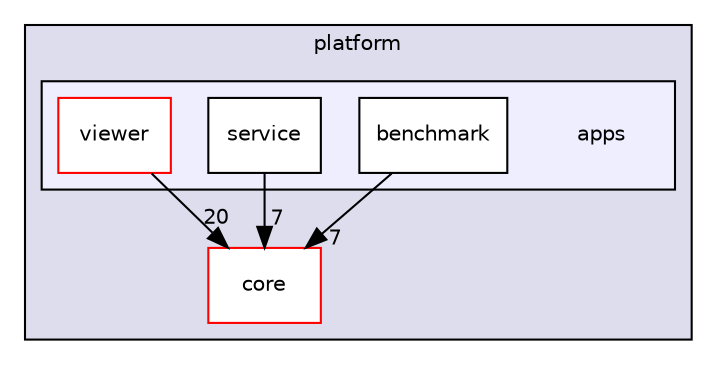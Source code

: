 digraph "platform/apps" {
  compound=true
  node [ fontsize="10", fontname="Helvetica"];
  edge [ labelfontsize="10", labelfontname="Helvetica"];
  subgraph clusterdir_c5a52a81292cf9a5167198f4f346d6d9 {
    graph [ bgcolor="#ddddee", pencolor="black", label="platform" fontname="Helvetica", fontsize="10", URL="dir_c5a52a81292cf9a5167198f4f346d6d9.html"]
  dir_3066efc1f4040d52e90bf8a29ab3f16b [shape=box label="core" fillcolor="white" style="filled" color="red" URL="dir_3066efc1f4040d52e90bf8a29ab3f16b.html"];
  subgraph clusterdir_7e77723a0032dcc6b77b3a63612de3ca {
    graph [ bgcolor="#eeeeff", pencolor="black", label="" URL="dir_7e77723a0032dcc6b77b3a63612de3ca.html"];
    dir_7e77723a0032dcc6b77b3a63612de3ca [shape=plaintext label="apps"];
  dir_cd59dd95734274033059851a092cb075 [shape=box label="benchmark" fillcolor="white" style="filled" URL="dir_cd59dd95734274033059851a092cb075.html"];
  dir_df88ce124e84c5e4b51a0fdde164fdc5 [shape=box label="service" fillcolor="white" style="filled" URL="dir_df88ce124e84c5e4b51a0fdde164fdc5.html"];
  dir_445f9df4c3a842366b1d9eab1e5c0584 [shape=box label="viewer" fillcolor="white" style="filled" color="red" URL="dir_445f9df4c3a842366b1d9eab1e5c0584.html"];
  }
  }
  dir_df88ce124e84c5e4b51a0fdde164fdc5->dir_3066efc1f4040d52e90bf8a29ab3f16b [headlabel="7", labeldistance=1.5 headhref="dir_000062_000065.html"];
  dir_cd59dd95734274033059851a092cb075->dir_3066efc1f4040d52e90bf8a29ab3f16b [headlabel="7", labeldistance=1.5 headhref="dir_000061_000065.html"];
  dir_445f9df4c3a842366b1d9eab1e5c0584->dir_3066efc1f4040d52e90bf8a29ab3f16b [headlabel="20", labeldistance=1.5 headhref="dir_000063_000065.html"];
}
